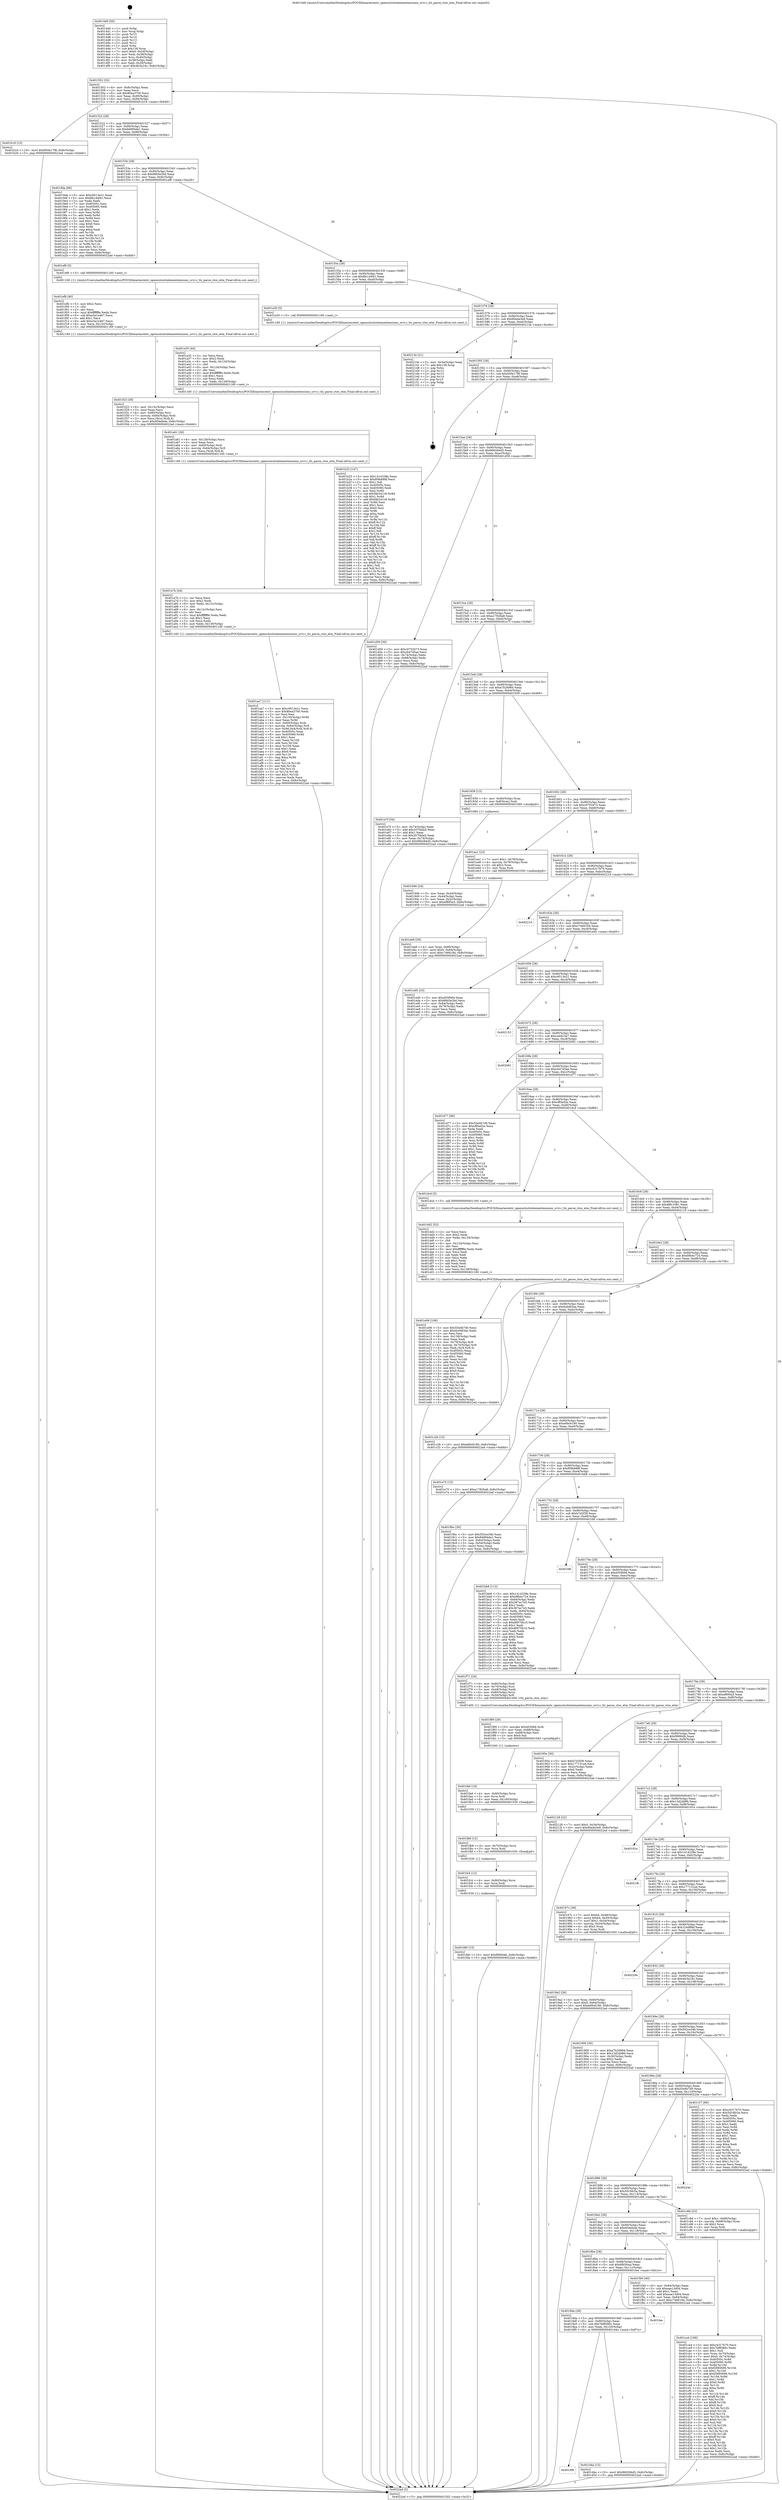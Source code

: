 digraph "0x4014d0" {
  label = "0x4014d0 (/mnt/c/Users/mathe/Desktop/tcc/POCII/binaries/extr_opensslsslstatemextensions_srvr.c_tls_parse_ctos_etm_Final-ollvm.out::main(0))"
  labelloc = "t"
  node[shape=record]

  Entry [label="",width=0.3,height=0.3,shape=circle,fillcolor=black,style=filled]
  "0x401502" [label="{
     0x401502 [32]\l
     | [instrs]\l
     &nbsp;&nbsp;0x401502 \<+6\>: mov -0x8c(%rbp),%eax\l
     &nbsp;&nbsp;0x401508 \<+2\>: mov %eax,%ecx\l
     &nbsp;&nbsp;0x40150a \<+6\>: sub $0x80ea3700,%ecx\l
     &nbsp;&nbsp;0x401510 \<+6\>: mov %eax,-0x90(%rbp)\l
     &nbsp;&nbsp;0x401516 \<+6\>: mov %ecx,-0x94(%rbp)\l
     &nbsp;&nbsp;0x40151c \<+6\>: je 0000000000401b16 \<main+0x646\>\l
  }"]
  "0x401b16" [label="{
     0x401b16 [15]\l
     | [instrs]\l
     &nbsp;&nbsp;0x401b16 \<+10\>: movl $0x950e17f8,-0x8c(%rbp)\l
     &nbsp;&nbsp;0x401b20 \<+5\>: jmp 00000000004022ad \<main+0xddd\>\l
  }"]
  "0x401522" [label="{
     0x401522 [28]\l
     | [instrs]\l
     &nbsp;&nbsp;0x401522 \<+5\>: jmp 0000000000401527 \<main+0x57\>\l
     &nbsp;&nbsp;0x401527 \<+6\>: mov -0x90(%rbp),%eax\l
     &nbsp;&nbsp;0x40152d \<+5\>: sub $0x84894de1,%eax\l
     &nbsp;&nbsp;0x401532 \<+6\>: mov %eax,-0x98(%rbp)\l
     &nbsp;&nbsp;0x401538 \<+6\>: je 00000000004019da \<main+0x50a\>\l
  }"]
  Exit [label="",width=0.3,height=0.3,shape=circle,fillcolor=black,style=filled,peripheries=2]
  "0x4019da" [label="{
     0x4019da [86]\l
     | [instrs]\l
     &nbsp;&nbsp;0x4019da \<+5\>: mov $0xc9513e21,%eax\l
     &nbsp;&nbsp;0x4019df \<+5\>: mov $0x8b144f41,%ecx\l
     &nbsp;&nbsp;0x4019e4 \<+2\>: xor %edx,%edx\l
     &nbsp;&nbsp;0x4019e6 \<+7\>: mov 0x40505c,%esi\l
     &nbsp;&nbsp;0x4019ed \<+7\>: mov 0x405060,%edi\l
     &nbsp;&nbsp;0x4019f4 \<+3\>: sub $0x1,%edx\l
     &nbsp;&nbsp;0x4019f7 \<+3\>: mov %esi,%r8d\l
     &nbsp;&nbsp;0x4019fa \<+3\>: add %edx,%r8d\l
     &nbsp;&nbsp;0x4019fd \<+4\>: imul %r8d,%esi\l
     &nbsp;&nbsp;0x401a01 \<+3\>: and $0x1,%esi\l
     &nbsp;&nbsp;0x401a04 \<+3\>: cmp $0x0,%esi\l
     &nbsp;&nbsp;0x401a07 \<+4\>: sete %r9b\l
     &nbsp;&nbsp;0x401a0b \<+3\>: cmp $0xa,%edi\l
     &nbsp;&nbsp;0x401a0e \<+4\>: setl %r10b\l
     &nbsp;&nbsp;0x401a12 \<+3\>: mov %r9b,%r11b\l
     &nbsp;&nbsp;0x401a15 \<+3\>: and %r10b,%r11b\l
     &nbsp;&nbsp;0x401a18 \<+3\>: xor %r10b,%r9b\l
     &nbsp;&nbsp;0x401a1b \<+3\>: or %r9b,%r11b\l
     &nbsp;&nbsp;0x401a1e \<+4\>: test $0x1,%r11b\l
     &nbsp;&nbsp;0x401a22 \<+3\>: cmovne %ecx,%eax\l
     &nbsp;&nbsp;0x401a25 \<+6\>: mov %eax,-0x8c(%rbp)\l
     &nbsp;&nbsp;0x401a2b \<+5\>: jmp 00000000004022ad \<main+0xddd\>\l
  }"]
  "0x40153e" [label="{
     0x40153e [28]\l
     | [instrs]\l
     &nbsp;&nbsp;0x40153e \<+5\>: jmp 0000000000401543 \<main+0x73\>\l
     &nbsp;&nbsp;0x401543 \<+6\>: mov -0x90(%rbp),%eax\l
     &nbsp;&nbsp;0x401549 \<+5\>: sub $0x86b5e2bd,%eax\l
     &nbsp;&nbsp;0x40154e \<+6\>: mov %eax,-0x9c(%rbp)\l
     &nbsp;&nbsp;0x401554 \<+6\>: je 0000000000401ef6 \<main+0xa26\>\l
  }"]
  "0x401fd0" [label="{
     0x401fd0 [15]\l
     | [instrs]\l
     &nbsp;&nbsp;0x401fd0 \<+10\>: movl $0xf9990db,-0x8c(%rbp)\l
     &nbsp;&nbsp;0x401fda \<+5\>: jmp 00000000004022ad \<main+0xddd\>\l
  }"]
  "0x401ef6" [label="{
     0x401ef6 [5]\l
     | [instrs]\l
     &nbsp;&nbsp;0x401ef6 \<+5\>: call 0000000000401160 \<next_i\>\l
     | [calls]\l
     &nbsp;&nbsp;0x401160 \{1\} (/mnt/c/Users/mathe/Desktop/tcc/POCII/binaries/extr_opensslsslstatemextensions_srvr.c_tls_parse_ctos_etm_Final-ollvm.out::next_i)\l
  }"]
  "0x40155a" [label="{
     0x40155a [28]\l
     | [instrs]\l
     &nbsp;&nbsp;0x40155a \<+5\>: jmp 000000000040155f \<main+0x8f\>\l
     &nbsp;&nbsp;0x40155f \<+6\>: mov -0x90(%rbp),%eax\l
     &nbsp;&nbsp;0x401565 \<+5\>: sub $0x8b144f41,%eax\l
     &nbsp;&nbsp;0x40156a \<+6\>: mov %eax,-0xa0(%rbp)\l
     &nbsp;&nbsp;0x401570 \<+6\>: je 0000000000401a30 \<main+0x560\>\l
  }"]
  "0x401fc4" [label="{
     0x401fc4 [12]\l
     | [instrs]\l
     &nbsp;&nbsp;0x401fc4 \<+4\>: mov -0x80(%rbp),%rcx\l
     &nbsp;&nbsp;0x401fc8 \<+3\>: mov %rcx,%rdi\l
     &nbsp;&nbsp;0x401fcb \<+5\>: call 0000000000401030 \<free@plt\>\l
     | [calls]\l
     &nbsp;&nbsp;0x401030 \{1\} (unknown)\l
  }"]
  "0x401a30" [label="{
     0x401a30 [5]\l
     | [instrs]\l
     &nbsp;&nbsp;0x401a30 \<+5\>: call 0000000000401160 \<next_i\>\l
     | [calls]\l
     &nbsp;&nbsp;0x401160 \{1\} (/mnt/c/Users/mathe/Desktop/tcc/POCII/binaries/extr_opensslsslstatemextensions_srvr.c_tls_parse_ctos_etm_Final-ollvm.out::next_i)\l
  }"]
  "0x401576" [label="{
     0x401576 [28]\l
     | [instrs]\l
     &nbsp;&nbsp;0x401576 \<+5\>: jmp 000000000040157b \<main+0xab\>\l
     &nbsp;&nbsp;0x40157b \<+6\>: mov -0x90(%rbp),%eax\l
     &nbsp;&nbsp;0x401581 \<+5\>: sub $0x90a4e3e9,%eax\l
     &nbsp;&nbsp;0x401586 \<+6\>: mov %eax,-0xa4(%rbp)\l
     &nbsp;&nbsp;0x40158c \<+6\>: je 000000000040213e \<main+0xc6e\>\l
  }"]
  "0x401fb8" [label="{
     0x401fb8 [12]\l
     | [instrs]\l
     &nbsp;&nbsp;0x401fb8 \<+4\>: mov -0x70(%rbp),%rcx\l
     &nbsp;&nbsp;0x401fbc \<+3\>: mov %rcx,%rdi\l
     &nbsp;&nbsp;0x401fbf \<+5\>: call 0000000000401030 \<free@plt\>\l
     | [calls]\l
     &nbsp;&nbsp;0x401030 \{1\} (unknown)\l
  }"]
  "0x40213e" [label="{
     0x40213e [21]\l
     | [instrs]\l
     &nbsp;&nbsp;0x40213e \<+3\>: mov -0x34(%rbp),%eax\l
     &nbsp;&nbsp;0x402141 \<+7\>: add $0x138,%rsp\l
     &nbsp;&nbsp;0x402148 \<+1\>: pop %rbx\l
     &nbsp;&nbsp;0x402149 \<+2\>: pop %r12\l
     &nbsp;&nbsp;0x40214b \<+2\>: pop %r13\l
     &nbsp;&nbsp;0x40214d \<+2\>: pop %r14\l
     &nbsp;&nbsp;0x40214f \<+2\>: pop %r15\l
     &nbsp;&nbsp;0x402151 \<+1\>: pop %rbp\l
     &nbsp;&nbsp;0x402152 \<+1\>: ret\l
  }"]
  "0x401592" [label="{
     0x401592 [28]\l
     | [instrs]\l
     &nbsp;&nbsp;0x401592 \<+5\>: jmp 0000000000401597 \<main+0xc7\>\l
     &nbsp;&nbsp;0x401597 \<+6\>: mov -0x90(%rbp),%eax\l
     &nbsp;&nbsp;0x40159d \<+5\>: sub $0x950e17f8,%eax\l
     &nbsp;&nbsp;0x4015a2 \<+6\>: mov %eax,-0xa8(%rbp)\l
     &nbsp;&nbsp;0x4015a8 \<+6\>: je 0000000000401b25 \<main+0x655\>\l
  }"]
  "0x401fa6" [label="{
     0x401fa6 [18]\l
     | [instrs]\l
     &nbsp;&nbsp;0x401fa6 \<+4\>: mov -0x60(%rbp),%rcx\l
     &nbsp;&nbsp;0x401faa \<+3\>: mov %rcx,%rdi\l
     &nbsp;&nbsp;0x401fad \<+6\>: mov %eax,-0x140(%rbp)\l
     &nbsp;&nbsp;0x401fb3 \<+5\>: call 0000000000401030 \<free@plt\>\l
     | [calls]\l
     &nbsp;&nbsp;0x401030 \{1\} (unknown)\l
  }"]
  "0x401b25" [label="{
     0x401b25 [147]\l
     | [instrs]\l
     &nbsp;&nbsp;0x401b25 \<+5\>: mov $0x1414338e,%eax\l
     &nbsp;&nbsp;0x401b2a \<+5\>: mov $0xf09b688f,%ecx\l
     &nbsp;&nbsp;0x401b2f \<+2\>: mov $0x1,%dl\l
     &nbsp;&nbsp;0x401b31 \<+7\>: mov 0x40505c,%esi\l
     &nbsp;&nbsp;0x401b38 \<+7\>: mov 0x405060,%edi\l
     &nbsp;&nbsp;0x401b3f \<+3\>: mov %esi,%r8d\l
     &nbsp;&nbsp;0x401b42 \<+7\>: sub $0xf4b341c9,%r8d\l
     &nbsp;&nbsp;0x401b49 \<+4\>: sub $0x1,%r8d\l
     &nbsp;&nbsp;0x401b4d \<+7\>: add $0xf4b341c9,%r8d\l
     &nbsp;&nbsp;0x401b54 \<+4\>: imul %r8d,%esi\l
     &nbsp;&nbsp;0x401b58 \<+3\>: and $0x1,%esi\l
     &nbsp;&nbsp;0x401b5b \<+3\>: cmp $0x0,%esi\l
     &nbsp;&nbsp;0x401b5e \<+4\>: sete %r9b\l
     &nbsp;&nbsp;0x401b62 \<+3\>: cmp $0xa,%edi\l
     &nbsp;&nbsp;0x401b65 \<+4\>: setl %r10b\l
     &nbsp;&nbsp;0x401b69 \<+3\>: mov %r9b,%r11b\l
     &nbsp;&nbsp;0x401b6c \<+4\>: xor $0xff,%r11b\l
     &nbsp;&nbsp;0x401b70 \<+3\>: mov %r10b,%bl\l
     &nbsp;&nbsp;0x401b73 \<+3\>: xor $0xff,%bl\l
     &nbsp;&nbsp;0x401b76 \<+3\>: xor $0x1,%dl\l
     &nbsp;&nbsp;0x401b79 \<+3\>: mov %r11b,%r14b\l
     &nbsp;&nbsp;0x401b7c \<+4\>: and $0xff,%r14b\l
     &nbsp;&nbsp;0x401b80 \<+3\>: and %dl,%r9b\l
     &nbsp;&nbsp;0x401b83 \<+3\>: mov %bl,%r15b\l
     &nbsp;&nbsp;0x401b86 \<+4\>: and $0xff,%r15b\l
     &nbsp;&nbsp;0x401b8a \<+3\>: and %dl,%r10b\l
     &nbsp;&nbsp;0x401b8d \<+3\>: or %r9b,%r14b\l
     &nbsp;&nbsp;0x401b90 \<+3\>: or %r10b,%r15b\l
     &nbsp;&nbsp;0x401b93 \<+3\>: xor %r15b,%r14b\l
     &nbsp;&nbsp;0x401b96 \<+3\>: or %bl,%r11b\l
     &nbsp;&nbsp;0x401b99 \<+4\>: xor $0xff,%r11b\l
     &nbsp;&nbsp;0x401b9d \<+3\>: or $0x1,%dl\l
     &nbsp;&nbsp;0x401ba0 \<+3\>: and %dl,%r11b\l
     &nbsp;&nbsp;0x401ba3 \<+3\>: or %r11b,%r14b\l
     &nbsp;&nbsp;0x401ba6 \<+4\>: test $0x1,%r14b\l
     &nbsp;&nbsp;0x401baa \<+3\>: cmovne %ecx,%eax\l
     &nbsp;&nbsp;0x401bad \<+6\>: mov %eax,-0x8c(%rbp)\l
     &nbsp;&nbsp;0x401bb3 \<+5\>: jmp 00000000004022ad \<main+0xddd\>\l
  }"]
  "0x4015ae" [label="{
     0x4015ae [28]\l
     | [instrs]\l
     &nbsp;&nbsp;0x4015ae \<+5\>: jmp 00000000004015b3 \<main+0xe3\>\l
     &nbsp;&nbsp;0x4015b3 \<+6\>: mov -0x90(%rbp),%eax\l
     &nbsp;&nbsp;0x4015b9 \<+5\>: sub $0x966284d5,%eax\l
     &nbsp;&nbsp;0x4015be \<+6\>: mov %eax,-0xac(%rbp)\l
     &nbsp;&nbsp;0x4015c4 \<+6\>: je 0000000000401d59 \<main+0x889\>\l
  }"]
  "0x401f89" [label="{
     0x401f89 [29]\l
     | [instrs]\l
     &nbsp;&nbsp;0x401f89 \<+10\>: movabs $0x4030b6,%rdi\l
     &nbsp;&nbsp;0x401f93 \<+6\>: mov %eax,-0x88(%rbp)\l
     &nbsp;&nbsp;0x401f99 \<+6\>: mov -0x88(%rbp),%esi\l
     &nbsp;&nbsp;0x401f9f \<+2\>: mov $0x0,%al\l
     &nbsp;&nbsp;0x401fa1 \<+5\>: call 0000000000401040 \<printf@plt\>\l
     | [calls]\l
     &nbsp;&nbsp;0x401040 \{1\} (unknown)\l
  }"]
  "0x401d59" [label="{
     0x401d59 [30]\l
     | [instrs]\l
     &nbsp;&nbsp;0x401d59 \<+5\>: mov $0xc0753473,%eax\l
     &nbsp;&nbsp;0x401d5e \<+5\>: mov $0xcb47d5ae,%ecx\l
     &nbsp;&nbsp;0x401d63 \<+3\>: mov -0x74(%rbp),%edx\l
     &nbsp;&nbsp;0x401d66 \<+3\>: cmp -0x68(%rbp),%edx\l
     &nbsp;&nbsp;0x401d69 \<+3\>: cmovl %ecx,%eax\l
     &nbsp;&nbsp;0x401d6c \<+6\>: mov %eax,-0x8c(%rbp)\l
     &nbsp;&nbsp;0x401d72 \<+5\>: jmp 00000000004022ad \<main+0xddd\>\l
  }"]
  "0x4015ca" [label="{
     0x4015ca [28]\l
     | [instrs]\l
     &nbsp;&nbsp;0x4015ca \<+5\>: jmp 00000000004015cf \<main+0xff\>\l
     &nbsp;&nbsp;0x4015cf \<+6\>: mov -0x90(%rbp),%eax\l
     &nbsp;&nbsp;0x4015d5 \<+5\>: sub $0xa17826a8,%eax\l
     &nbsp;&nbsp;0x4015da \<+6\>: mov %eax,-0xb0(%rbp)\l
     &nbsp;&nbsp;0x4015e0 \<+6\>: je 0000000000401e7f \<main+0x9af\>\l
  }"]
  "0x401f23" [label="{
     0x401f23 [38]\l
     | [instrs]\l
     &nbsp;&nbsp;0x401f23 \<+6\>: mov -0x13c(%rbp),%ecx\l
     &nbsp;&nbsp;0x401f29 \<+3\>: imul %eax,%ecx\l
     &nbsp;&nbsp;0x401f2c \<+4\>: mov -0x80(%rbp),%rsi\l
     &nbsp;&nbsp;0x401f30 \<+7\>: movslq -0x84(%rbp),%rdi\l
     &nbsp;&nbsp;0x401f37 \<+3\>: mov %ecx,(%rsi,%rdi,4)\l
     &nbsp;&nbsp;0x401f3a \<+10\>: movl $0x604efa4e,-0x8c(%rbp)\l
     &nbsp;&nbsp;0x401f44 \<+5\>: jmp 00000000004022ad \<main+0xddd\>\l
  }"]
  "0x401e7f" [label="{
     0x401e7f [34]\l
     | [instrs]\l
     &nbsp;&nbsp;0x401e7f \<+3\>: mov -0x74(%rbp),%eax\l
     &nbsp;&nbsp;0x401e82 \<+5\>: add $0x207f4da5,%eax\l
     &nbsp;&nbsp;0x401e87 \<+3\>: add $0x1,%eax\l
     &nbsp;&nbsp;0x401e8a \<+5\>: sub $0x207f4da5,%eax\l
     &nbsp;&nbsp;0x401e8f \<+3\>: mov %eax,-0x74(%rbp)\l
     &nbsp;&nbsp;0x401e92 \<+10\>: movl $0x966284d5,-0x8c(%rbp)\l
     &nbsp;&nbsp;0x401e9c \<+5\>: jmp 00000000004022ad \<main+0xddd\>\l
  }"]
  "0x4015e6" [label="{
     0x4015e6 [28]\l
     | [instrs]\l
     &nbsp;&nbsp;0x4015e6 \<+5\>: jmp 00000000004015eb \<main+0x11b\>\l
     &nbsp;&nbsp;0x4015eb \<+6\>: mov -0x90(%rbp),%eax\l
     &nbsp;&nbsp;0x4015f1 \<+5\>: sub $0xa7b26984,%eax\l
     &nbsp;&nbsp;0x4015f6 \<+6\>: mov %eax,-0xb4(%rbp)\l
     &nbsp;&nbsp;0x4015fc \<+6\>: je 0000000000401939 \<main+0x469\>\l
  }"]
  "0x401efb" [label="{
     0x401efb [40]\l
     | [instrs]\l
     &nbsp;&nbsp;0x401efb \<+5\>: mov $0x2,%ecx\l
     &nbsp;&nbsp;0x401f00 \<+1\>: cltd\l
     &nbsp;&nbsp;0x401f01 \<+2\>: idiv %ecx\l
     &nbsp;&nbsp;0x401f03 \<+6\>: imul $0xfffffffe,%edx,%ecx\l
     &nbsp;&nbsp;0x401f09 \<+6\>: sub $0xe3a1e467,%ecx\l
     &nbsp;&nbsp;0x401f0f \<+3\>: add $0x1,%ecx\l
     &nbsp;&nbsp;0x401f12 \<+6\>: add $0xe3a1e467,%ecx\l
     &nbsp;&nbsp;0x401f18 \<+6\>: mov %ecx,-0x13c(%rbp)\l
     &nbsp;&nbsp;0x401f1e \<+5\>: call 0000000000401160 \<next_i\>\l
     | [calls]\l
     &nbsp;&nbsp;0x401160 \{1\} (/mnt/c/Users/mathe/Desktop/tcc/POCII/binaries/extr_opensslsslstatemextensions_srvr.c_tls_parse_ctos_etm_Final-ollvm.out::next_i)\l
  }"]
  "0x401939" [label="{
     0x401939 [13]\l
     | [instrs]\l
     &nbsp;&nbsp;0x401939 \<+4\>: mov -0x40(%rbp),%rax\l
     &nbsp;&nbsp;0x40193d \<+4\>: mov 0x8(%rax),%rdi\l
     &nbsp;&nbsp;0x401941 \<+5\>: call 0000000000401060 \<atoi@plt\>\l
     | [calls]\l
     &nbsp;&nbsp;0x401060 \{1\} (unknown)\l
  }"]
  "0x401602" [label="{
     0x401602 [28]\l
     | [instrs]\l
     &nbsp;&nbsp;0x401602 \<+5\>: jmp 0000000000401607 \<main+0x137\>\l
     &nbsp;&nbsp;0x401607 \<+6\>: mov -0x90(%rbp),%eax\l
     &nbsp;&nbsp;0x40160d \<+5\>: sub $0xc0753473,%eax\l
     &nbsp;&nbsp;0x401612 \<+6\>: mov %eax,-0xb8(%rbp)\l
     &nbsp;&nbsp;0x401618 \<+6\>: je 0000000000401ea1 \<main+0x9d1\>\l
  }"]
  "0x401eb8" [label="{
     0x401eb8 [29]\l
     | [instrs]\l
     &nbsp;&nbsp;0x401eb8 \<+4\>: mov %rax,-0x80(%rbp)\l
     &nbsp;&nbsp;0x401ebc \<+10\>: movl $0x0,-0x84(%rbp)\l
     &nbsp;&nbsp;0x401ec6 \<+10\>: movl $0xc7466184,-0x8c(%rbp)\l
     &nbsp;&nbsp;0x401ed0 \<+5\>: jmp 00000000004022ad \<main+0xddd\>\l
  }"]
  "0x401ea1" [label="{
     0x401ea1 [23]\l
     | [instrs]\l
     &nbsp;&nbsp;0x401ea1 \<+7\>: movl $0x1,-0x78(%rbp)\l
     &nbsp;&nbsp;0x401ea8 \<+4\>: movslq -0x78(%rbp),%rax\l
     &nbsp;&nbsp;0x401eac \<+4\>: shl $0x2,%rax\l
     &nbsp;&nbsp;0x401eb0 \<+3\>: mov %rax,%rdi\l
     &nbsp;&nbsp;0x401eb3 \<+5\>: call 0000000000401050 \<malloc@plt\>\l
     | [calls]\l
     &nbsp;&nbsp;0x401050 \{1\} (unknown)\l
  }"]
  "0x40161e" [label="{
     0x40161e [28]\l
     | [instrs]\l
     &nbsp;&nbsp;0x40161e \<+5\>: jmp 0000000000401623 \<main+0x153\>\l
     &nbsp;&nbsp;0x401623 \<+6\>: mov -0x90(%rbp),%eax\l
     &nbsp;&nbsp;0x401629 \<+5\>: sub $0xc4317b70,%eax\l
     &nbsp;&nbsp;0x40162e \<+6\>: mov %eax,-0xbc(%rbp)\l
     &nbsp;&nbsp;0x401634 \<+6\>: je 000000000040221d \<main+0xd4d\>\l
  }"]
  "0x401e06" [label="{
     0x401e06 [106]\l
     | [instrs]\l
     &nbsp;&nbsp;0x401e06 \<+5\>: mov $0x55e4b7d0,%ecx\l
     &nbsp;&nbsp;0x401e0b \<+5\>: mov $0xdcd483ae,%edx\l
     &nbsp;&nbsp;0x401e10 \<+2\>: xor %esi,%esi\l
     &nbsp;&nbsp;0x401e12 \<+6\>: mov -0x138(%rbp),%edi\l
     &nbsp;&nbsp;0x401e18 \<+3\>: imul %eax,%edi\l
     &nbsp;&nbsp;0x401e1b \<+4\>: mov -0x70(%rbp),%r8\l
     &nbsp;&nbsp;0x401e1f \<+4\>: movslq -0x74(%rbp),%r9\l
     &nbsp;&nbsp;0x401e23 \<+4\>: mov %edi,(%r8,%r9,4)\l
     &nbsp;&nbsp;0x401e27 \<+7\>: mov 0x40505c,%eax\l
     &nbsp;&nbsp;0x401e2e \<+7\>: mov 0x405060,%edi\l
     &nbsp;&nbsp;0x401e35 \<+3\>: sub $0x1,%esi\l
     &nbsp;&nbsp;0x401e38 \<+3\>: mov %eax,%r10d\l
     &nbsp;&nbsp;0x401e3b \<+3\>: add %esi,%r10d\l
     &nbsp;&nbsp;0x401e3e \<+4\>: imul %r10d,%eax\l
     &nbsp;&nbsp;0x401e42 \<+3\>: and $0x1,%eax\l
     &nbsp;&nbsp;0x401e45 \<+3\>: cmp $0x0,%eax\l
     &nbsp;&nbsp;0x401e48 \<+4\>: sete %r11b\l
     &nbsp;&nbsp;0x401e4c \<+3\>: cmp $0xa,%edi\l
     &nbsp;&nbsp;0x401e4f \<+3\>: setl %bl\l
     &nbsp;&nbsp;0x401e52 \<+3\>: mov %r11b,%r14b\l
     &nbsp;&nbsp;0x401e55 \<+3\>: and %bl,%r14b\l
     &nbsp;&nbsp;0x401e58 \<+3\>: xor %bl,%r11b\l
     &nbsp;&nbsp;0x401e5b \<+3\>: or %r11b,%r14b\l
     &nbsp;&nbsp;0x401e5e \<+4\>: test $0x1,%r14b\l
     &nbsp;&nbsp;0x401e62 \<+3\>: cmovne %edx,%ecx\l
     &nbsp;&nbsp;0x401e65 \<+6\>: mov %ecx,-0x8c(%rbp)\l
     &nbsp;&nbsp;0x401e6b \<+5\>: jmp 00000000004022ad \<main+0xddd\>\l
  }"]
  "0x40221d" [label="{
     0x40221d\l
  }", style=dashed]
  "0x40163a" [label="{
     0x40163a [28]\l
     | [instrs]\l
     &nbsp;&nbsp;0x40163a \<+5\>: jmp 000000000040163f \<main+0x16f\>\l
     &nbsp;&nbsp;0x40163f \<+6\>: mov -0x90(%rbp),%eax\l
     &nbsp;&nbsp;0x401645 \<+5\>: sub $0xc7466184,%eax\l
     &nbsp;&nbsp;0x40164a \<+6\>: mov %eax,-0xc0(%rbp)\l
     &nbsp;&nbsp;0x401650 \<+6\>: je 0000000000401ed5 \<main+0xa05\>\l
  }"]
  "0x401dd2" [label="{
     0x401dd2 [52]\l
     | [instrs]\l
     &nbsp;&nbsp;0x401dd2 \<+2\>: xor %ecx,%ecx\l
     &nbsp;&nbsp;0x401dd4 \<+5\>: mov $0x2,%edx\l
     &nbsp;&nbsp;0x401dd9 \<+6\>: mov %edx,-0x134(%rbp)\l
     &nbsp;&nbsp;0x401ddf \<+1\>: cltd\l
     &nbsp;&nbsp;0x401de0 \<+6\>: mov -0x134(%rbp),%esi\l
     &nbsp;&nbsp;0x401de6 \<+2\>: idiv %esi\l
     &nbsp;&nbsp;0x401de8 \<+6\>: imul $0xfffffffe,%edx,%edx\l
     &nbsp;&nbsp;0x401dee \<+2\>: mov %ecx,%edi\l
     &nbsp;&nbsp;0x401df0 \<+2\>: sub %edx,%edi\l
     &nbsp;&nbsp;0x401df2 \<+2\>: mov %ecx,%edx\l
     &nbsp;&nbsp;0x401df4 \<+3\>: sub $0x1,%edx\l
     &nbsp;&nbsp;0x401df7 \<+2\>: add %edx,%edi\l
     &nbsp;&nbsp;0x401df9 \<+2\>: sub %edi,%ecx\l
     &nbsp;&nbsp;0x401dfb \<+6\>: mov %ecx,-0x138(%rbp)\l
     &nbsp;&nbsp;0x401e01 \<+5\>: call 0000000000401160 \<next_i\>\l
     | [calls]\l
     &nbsp;&nbsp;0x401160 \{1\} (/mnt/c/Users/mathe/Desktop/tcc/POCII/binaries/extr_opensslsslstatemextensions_srvr.c_tls_parse_ctos_etm_Final-ollvm.out::next_i)\l
  }"]
  "0x401ed5" [label="{
     0x401ed5 [33]\l
     | [instrs]\l
     &nbsp;&nbsp;0x401ed5 \<+5\>: mov $0xd55f064,%eax\l
     &nbsp;&nbsp;0x401eda \<+5\>: mov $0x86b5e2bd,%ecx\l
     &nbsp;&nbsp;0x401edf \<+6\>: mov -0x84(%rbp),%edx\l
     &nbsp;&nbsp;0x401ee5 \<+3\>: cmp -0x78(%rbp),%edx\l
     &nbsp;&nbsp;0x401ee8 \<+3\>: cmovl %ecx,%eax\l
     &nbsp;&nbsp;0x401eeb \<+6\>: mov %eax,-0x8c(%rbp)\l
     &nbsp;&nbsp;0x401ef1 \<+5\>: jmp 00000000004022ad \<main+0xddd\>\l
  }"]
  "0x401656" [label="{
     0x401656 [28]\l
     | [instrs]\l
     &nbsp;&nbsp;0x401656 \<+5\>: jmp 000000000040165b \<main+0x18b\>\l
     &nbsp;&nbsp;0x40165b \<+6\>: mov -0x90(%rbp),%eax\l
     &nbsp;&nbsp;0x401661 \<+5\>: sub $0xc9513e21,%eax\l
     &nbsp;&nbsp;0x401666 \<+6\>: mov %eax,-0xc4(%rbp)\l
     &nbsp;&nbsp;0x40166c \<+6\>: je 0000000000402153 \<main+0xc83\>\l
  }"]
  "0x4018f6" [label="{
     0x4018f6\l
  }", style=dashed]
  "0x402153" [label="{
     0x402153\l
  }", style=dashed]
  "0x401672" [label="{
     0x401672 [28]\l
     | [instrs]\l
     &nbsp;&nbsp;0x401672 \<+5\>: jmp 0000000000401677 \<main+0x1a7\>\l
     &nbsp;&nbsp;0x401677 \<+6\>: mov -0x90(%rbp),%eax\l
     &nbsp;&nbsp;0x40167d \<+5\>: sub $0xcad423a7,%eax\l
     &nbsp;&nbsp;0x401682 \<+6\>: mov %eax,-0xc8(%rbp)\l
     &nbsp;&nbsp;0x401688 \<+6\>: je 0000000000402081 \<main+0xbb1\>\l
  }"]
  "0x401d4a" [label="{
     0x401d4a [15]\l
     | [instrs]\l
     &nbsp;&nbsp;0x401d4a \<+10\>: movl $0x966284d5,-0x8c(%rbp)\l
     &nbsp;&nbsp;0x401d54 \<+5\>: jmp 00000000004022ad \<main+0xddd\>\l
  }"]
  "0x402081" [label="{
     0x402081\l
  }", style=dashed]
  "0x40168e" [label="{
     0x40168e [28]\l
     | [instrs]\l
     &nbsp;&nbsp;0x40168e \<+5\>: jmp 0000000000401693 \<main+0x1c3\>\l
     &nbsp;&nbsp;0x401693 \<+6\>: mov -0x90(%rbp),%eax\l
     &nbsp;&nbsp;0x401699 \<+5\>: sub $0xcb47d5ae,%eax\l
     &nbsp;&nbsp;0x40169e \<+6\>: mov %eax,-0xcc(%rbp)\l
     &nbsp;&nbsp;0x4016a4 \<+6\>: je 0000000000401d77 \<main+0x8a7\>\l
  }"]
  "0x4018da" [label="{
     0x4018da [28]\l
     | [instrs]\l
     &nbsp;&nbsp;0x4018da \<+5\>: jmp 00000000004018df \<main+0x40f\>\l
     &nbsp;&nbsp;0x4018df \<+6\>: mov -0x90(%rbp),%eax\l
     &nbsp;&nbsp;0x4018e5 \<+5\>: sub $0x7bf8580c,%eax\l
     &nbsp;&nbsp;0x4018ea \<+6\>: mov %eax,-0x120(%rbp)\l
     &nbsp;&nbsp;0x4018f0 \<+6\>: je 0000000000401d4a \<main+0x87a\>\l
  }"]
  "0x401d77" [label="{
     0x401d77 [86]\l
     | [instrs]\l
     &nbsp;&nbsp;0x401d77 \<+5\>: mov $0x55e4b7d0,%eax\l
     &nbsp;&nbsp;0x401d7c \<+5\>: mov $0xcff3ed2e,%ecx\l
     &nbsp;&nbsp;0x401d81 \<+2\>: xor %edx,%edx\l
     &nbsp;&nbsp;0x401d83 \<+7\>: mov 0x40505c,%esi\l
     &nbsp;&nbsp;0x401d8a \<+7\>: mov 0x405060,%edi\l
     &nbsp;&nbsp;0x401d91 \<+3\>: sub $0x1,%edx\l
     &nbsp;&nbsp;0x401d94 \<+3\>: mov %esi,%r8d\l
     &nbsp;&nbsp;0x401d97 \<+3\>: add %edx,%r8d\l
     &nbsp;&nbsp;0x401d9a \<+4\>: imul %r8d,%esi\l
     &nbsp;&nbsp;0x401d9e \<+3\>: and $0x1,%esi\l
     &nbsp;&nbsp;0x401da1 \<+3\>: cmp $0x0,%esi\l
     &nbsp;&nbsp;0x401da4 \<+4\>: sete %r9b\l
     &nbsp;&nbsp;0x401da8 \<+3\>: cmp $0xa,%edi\l
     &nbsp;&nbsp;0x401dab \<+4\>: setl %r10b\l
     &nbsp;&nbsp;0x401daf \<+3\>: mov %r9b,%r11b\l
     &nbsp;&nbsp;0x401db2 \<+3\>: and %r10b,%r11b\l
     &nbsp;&nbsp;0x401db5 \<+3\>: xor %r10b,%r9b\l
     &nbsp;&nbsp;0x401db8 \<+3\>: or %r9b,%r11b\l
     &nbsp;&nbsp;0x401dbb \<+4\>: test $0x1,%r11b\l
     &nbsp;&nbsp;0x401dbf \<+3\>: cmovne %ecx,%eax\l
     &nbsp;&nbsp;0x401dc2 \<+6\>: mov %eax,-0x8c(%rbp)\l
     &nbsp;&nbsp;0x401dc8 \<+5\>: jmp 00000000004022ad \<main+0xddd\>\l
  }"]
  "0x4016aa" [label="{
     0x4016aa [28]\l
     | [instrs]\l
     &nbsp;&nbsp;0x4016aa \<+5\>: jmp 00000000004016af \<main+0x1df\>\l
     &nbsp;&nbsp;0x4016af \<+6\>: mov -0x90(%rbp),%eax\l
     &nbsp;&nbsp;0x4016b5 \<+5\>: sub $0xcff3ed2e,%eax\l
     &nbsp;&nbsp;0x4016ba \<+6\>: mov %eax,-0xd0(%rbp)\l
     &nbsp;&nbsp;0x4016c0 \<+6\>: je 0000000000401dcd \<main+0x8fd\>\l
  }"]
  "0x401fee" [label="{
     0x401fee\l
  }", style=dashed]
  "0x401dcd" [label="{
     0x401dcd [5]\l
     | [instrs]\l
     &nbsp;&nbsp;0x401dcd \<+5\>: call 0000000000401160 \<next_i\>\l
     | [calls]\l
     &nbsp;&nbsp;0x401160 \{1\} (/mnt/c/Users/mathe/Desktop/tcc/POCII/binaries/extr_opensslsslstatemextensions_srvr.c_tls_parse_ctos_etm_Final-ollvm.out::next_i)\l
  }"]
  "0x4016c6" [label="{
     0x4016c6 [28]\l
     | [instrs]\l
     &nbsp;&nbsp;0x4016c6 \<+5\>: jmp 00000000004016cb \<main+0x1fb\>\l
     &nbsp;&nbsp;0x4016cb \<+6\>: mov -0x90(%rbp),%eax\l
     &nbsp;&nbsp;0x4016d1 \<+5\>: sub $0xd8fc1081,%eax\l
     &nbsp;&nbsp;0x4016d6 \<+6\>: mov %eax,-0xd4(%rbp)\l
     &nbsp;&nbsp;0x4016dc \<+6\>: je 0000000000402119 \<main+0xc49\>\l
  }"]
  "0x4018be" [label="{
     0x4018be [28]\l
     | [instrs]\l
     &nbsp;&nbsp;0x4018be \<+5\>: jmp 00000000004018c3 \<main+0x3f3\>\l
     &nbsp;&nbsp;0x4018c3 \<+6\>: mov -0x90(%rbp),%eax\l
     &nbsp;&nbsp;0x4018c9 \<+5\>: sub $0x6fb5fcaa,%eax\l
     &nbsp;&nbsp;0x4018ce \<+6\>: mov %eax,-0x11c(%rbp)\l
     &nbsp;&nbsp;0x4018d4 \<+6\>: je 0000000000401fee \<main+0xb1e\>\l
  }"]
  "0x402119" [label="{
     0x402119\l
  }", style=dashed]
  "0x4016e2" [label="{
     0x4016e2 [28]\l
     | [instrs]\l
     &nbsp;&nbsp;0x4016e2 \<+5\>: jmp 00000000004016e7 \<main+0x217\>\l
     &nbsp;&nbsp;0x4016e7 \<+6\>: mov -0x90(%rbp),%eax\l
     &nbsp;&nbsp;0x4016ed \<+5\>: sub $0xd9b4c724,%eax\l
     &nbsp;&nbsp;0x4016f2 \<+6\>: mov %eax,-0xd8(%rbp)\l
     &nbsp;&nbsp;0x4016f8 \<+6\>: je 0000000000401c28 \<main+0x758\>\l
  }"]
  "0x401f49" [label="{
     0x401f49 [40]\l
     | [instrs]\l
     &nbsp;&nbsp;0x401f49 \<+6\>: mov -0x84(%rbp),%eax\l
     &nbsp;&nbsp;0x401f4f \<+5\>: sub $0xeae13d04,%eax\l
     &nbsp;&nbsp;0x401f54 \<+3\>: add $0x1,%eax\l
     &nbsp;&nbsp;0x401f57 \<+5\>: add $0xeae13d04,%eax\l
     &nbsp;&nbsp;0x401f5c \<+6\>: mov %eax,-0x84(%rbp)\l
     &nbsp;&nbsp;0x401f62 \<+10\>: movl $0xc7466184,-0x8c(%rbp)\l
     &nbsp;&nbsp;0x401f6c \<+5\>: jmp 00000000004022ad \<main+0xddd\>\l
  }"]
  "0x401c28" [label="{
     0x401c28 [15]\l
     | [instrs]\l
     &nbsp;&nbsp;0x401c28 \<+10\>: movl $0xe69c6180,-0x8c(%rbp)\l
     &nbsp;&nbsp;0x401c32 \<+5\>: jmp 00000000004022ad \<main+0xddd\>\l
  }"]
  "0x4016fe" [label="{
     0x4016fe [28]\l
     | [instrs]\l
     &nbsp;&nbsp;0x4016fe \<+5\>: jmp 0000000000401703 \<main+0x233\>\l
     &nbsp;&nbsp;0x401703 \<+6\>: mov -0x90(%rbp),%eax\l
     &nbsp;&nbsp;0x401709 \<+5\>: sub $0xdcd483ae,%eax\l
     &nbsp;&nbsp;0x40170e \<+6\>: mov %eax,-0xdc(%rbp)\l
     &nbsp;&nbsp;0x401714 \<+6\>: je 0000000000401e70 \<main+0x9a0\>\l
  }"]
  "0x401ca4" [label="{
     0x401ca4 [166]\l
     | [instrs]\l
     &nbsp;&nbsp;0x401ca4 \<+5\>: mov $0xc4317b70,%ecx\l
     &nbsp;&nbsp;0x401ca9 \<+5\>: mov $0x7bf8580c,%edx\l
     &nbsp;&nbsp;0x401cae \<+3\>: mov $0x1,%sil\l
     &nbsp;&nbsp;0x401cb1 \<+4\>: mov %rax,-0x70(%rbp)\l
     &nbsp;&nbsp;0x401cb5 \<+7\>: movl $0x0,-0x74(%rbp)\l
     &nbsp;&nbsp;0x401cbc \<+8\>: mov 0x40505c,%r8d\l
     &nbsp;&nbsp;0x401cc4 \<+8\>: mov 0x405060,%r9d\l
     &nbsp;&nbsp;0x401ccc \<+3\>: mov %r8d,%r10d\l
     &nbsp;&nbsp;0x401ccf \<+7\>: sub $0xf2885696,%r10d\l
     &nbsp;&nbsp;0x401cd6 \<+4\>: sub $0x1,%r10d\l
     &nbsp;&nbsp;0x401cda \<+7\>: add $0xf2885696,%r10d\l
     &nbsp;&nbsp;0x401ce1 \<+4\>: imul %r10d,%r8d\l
     &nbsp;&nbsp;0x401ce5 \<+4\>: and $0x1,%r8d\l
     &nbsp;&nbsp;0x401ce9 \<+4\>: cmp $0x0,%r8d\l
     &nbsp;&nbsp;0x401ced \<+4\>: sete %r11b\l
     &nbsp;&nbsp;0x401cf1 \<+4\>: cmp $0xa,%r9d\l
     &nbsp;&nbsp;0x401cf5 \<+3\>: setl %bl\l
     &nbsp;&nbsp;0x401cf8 \<+3\>: mov %r11b,%r14b\l
     &nbsp;&nbsp;0x401cfb \<+4\>: xor $0xff,%r14b\l
     &nbsp;&nbsp;0x401cff \<+3\>: mov %bl,%r15b\l
     &nbsp;&nbsp;0x401d02 \<+4\>: xor $0xff,%r15b\l
     &nbsp;&nbsp;0x401d06 \<+4\>: xor $0x0,%sil\l
     &nbsp;&nbsp;0x401d0a \<+3\>: mov %r14b,%r12b\l
     &nbsp;&nbsp;0x401d0d \<+4\>: and $0x0,%r12b\l
     &nbsp;&nbsp;0x401d11 \<+3\>: and %sil,%r11b\l
     &nbsp;&nbsp;0x401d14 \<+3\>: mov %r15b,%r13b\l
     &nbsp;&nbsp;0x401d17 \<+4\>: and $0x0,%r13b\l
     &nbsp;&nbsp;0x401d1b \<+3\>: and %sil,%bl\l
     &nbsp;&nbsp;0x401d1e \<+3\>: or %r11b,%r12b\l
     &nbsp;&nbsp;0x401d21 \<+3\>: or %bl,%r13b\l
     &nbsp;&nbsp;0x401d24 \<+3\>: xor %r13b,%r12b\l
     &nbsp;&nbsp;0x401d27 \<+3\>: or %r15b,%r14b\l
     &nbsp;&nbsp;0x401d2a \<+4\>: xor $0xff,%r14b\l
     &nbsp;&nbsp;0x401d2e \<+4\>: or $0x0,%sil\l
     &nbsp;&nbsp;0x401d32 \<+3\>: and %sil,%r14b\l
     &nbsp;&nbsp;0x401d35 \<+3\>: or %r14b,%r12b\l
     &nbsp;&nbsp;0x401d38 \<+4\>: test $0x1,%r12b\l
     &nbsp;&nbsp;0x401d3c \<+3\>: cmovne %edx,%ecx\l
     &nbsp;&nbsp;0x401d3f \<+6\>: mov %ecx,-0x8c(%rbp)\l
     &nbsp;&nbsp;0x401d45 \<+5\>: jmp 00000000004022ad \<main+0xddd\>\l
  }"]
  "0x401e70" [label="{
     0x401e70 [15]\l
     | [instrs]\l
     &nbsp;&nbsp;0x401e70 \<+10\>: movl $0xa17826a8,-0x8c(%rbp)\l
     &nbsp;&nbsp;0x401e7a \<+5\>: jmp 00000000004022ad \<main+0xddd\>\l
  }"]
  "0x40171a" [label="{
     0x40171a [28]\l
     | [instrs]\l
     &nbsp;&nbsp;0x40171a \<+5\>: jmp 000000000040171f \<main+0x24f\>\l
     &nbsp;&nbsp;0x40171f \<+6\>: mov -0x90(%rbp),%eax\l
     &nbsp;&nbsp;0x401725 \<+5\>: sub $0xe69c6180,%eax\l
     &nbsp;&nbsp;0x40172a \<+6\>: mov %eax,-0xe0(%rbp)\l
     &nbsp;&nbsp;0x401730 \<+6\>: je 00000000004019bc \<main+0x4ec\>\l
  }"]
  "0x4018a2" [label="{
     0x4018a2 [28]\l
     | [instrs]\l
     &nbsp;&nbsp;0x4018a2 \<+5\>: jmp 00000000004018a7 \<main+0x3d7\>\l
     &nbsp;&nbsp;0x4018a7 \<+6\>: mov -0x90(%rbp),%eax\l
     &nbsp;&nbsp;0x4018ad \<+5\>: sub $0x604efa4e,%eax\l
     &nbsp;&nbsp;0x4018b2 \<+6\>: mov %eax,-0x118(%rbp)\l
     &nbsp;&nbsp;0x4018b8 \<+6\>: je 0000000000401f49 \<main+0xa79\>\l
  }"]
  "0x4019bc" [label="{
     0x4019bc [30]\l
     | [instrs]\l
     &nbsp;&nbsp;0x4019bc \<+5\>: mov $0x502ce34b,%eax\l
     &nbsp;&nbsp;0x4019c1 \<+5\>: mov $0x84894de1,%ecx\l
     &nbsp;&nbsp;0x4019c6 \<+3\>: mov -0x64(%rbp),%edx\l
     &nbsp;&nbsp;0x4019c9 \<+3\>: cmp -0x54(%rbp),%edx\l
     &nbsp;&nbsp;0x4019cc \<+3\>: cmovl %ecx,%eax\l
     &nbsp;&nbsp;0x4019cf \<+6\>: mov %eax,-0x8c(%rbp)\l
     &nbsp;&nbsp;0x4019d5 \<+5\>: jmp 00000000004022ad \<main+0xddd\>\l
  }"]
  "0x401736" [label="{
     0x401736 [28]\l
     | [instrs]\l
     &nbsp;&nbsp;0x401736 \<+5\>: jmp 000000000040173b \<main+0x26b\>\l
     &nbsp;&nbsp;0x40173b \<+6\>: mov -0x90(%rbp),%eax\l
     &nbsp;&nbsp;0x401741 \<+5\>: sub $0xf09b688f,%eax\l
     &nbsp;&nbsp;0x401746 \<+6\>: mov %eax,-0xe4(%rbp)\l
     &nbsp;&nbsp;0x40174c \<+6\>: je 0000000000401bb8 \<main+0x6e8\>\l
  }"]
  "0x401c8d" [label="{
     0x401c8d [23]\l
     | [instrs]\l
     &nbsp;&nbsp;0x401c8d \<+7\>: movl $0x1,-0x68(%rbp)\l
     &nbsp;&nbsp;0x401c94 \<+4\>: movslq -0x68(%rbp),%rax\l
     &nbsp;&nbsp;0x401c98 \<+4\>: shl $0x2,%rax\l
     &nbsp;&nbsp;0x401c9c \<+3\>: mov %rax,%rdi\l
     &nbsp;&nbsp;0x401c9f \<+5\>: call 0000000000401050 \<malloc@plt\>\l
     | [calls]\l
     &nbsp;&nbsp;0x401050 \{1\} (unknown)\l
  }"]
  "0x401bb8" [label="{
     0x401bb8 [112]\l
     | [instrs]\l
     &nbsp;&nbsp;0x401bb8 \<+5\>: mov $0x1414338e,%eax\l
     &nbsp;&nbsp;0x401bbd \<+5\>: mov $0xd9b4c724,%ecx\l
     &nbsp;&nbsp;0x401bc2 \<+3\>: mov -0x64(%rbp),%edx\l
     &nbsp;&nbsp;0x401bc5 \<+6\>: add $0x367ec7e5,%edx\l
     &nbsp;&nbsp;0x401bcb \<+3\>: add $0x1,%edx\l
     &nbsp;&nbsp;0x401bce \<+6\>: sub $0x367ec7e5,%edx\l
     &nbsp;&nbsp;0x401bd4 \<+3\>: mov %edx,-0x64(%rbp)\l
     &nbsp;&nbsp;0x401bd7 \<+7\>: mov 0x40505c,%edx\l
     &nbsp;&nbsp;0x401bde \<+7\>: mov 0x405060,%esi\l
     &nbsp;&nbsp;0x401be5 \<+2\>: mov %edx,%edi\l
     &nbsp;&nbsp;0x401be7 \<+6\>: sub $0xd6970b10,%edi\l
     &nbsp;&nbsp;0x401bed \<+3\>: sub $0x1,%edi\l
     &nbsp;&nbsp;0x401bf0 \<+6\>: add $0xd6970b10,%edi\l
     &nbsp;&nbsp;0x401bf6 \<+3\>: imul %edi,%edx\l
     &nbsp;&nbsp;0x401bf9 \<+3\>: and $0x1,%edx\l
     &nbsp;&nbsp;0x401bfc \<+3\>: cmp $0x0,%edx\l
     &nbsp;&nbsp;0x401bff \<+4\>: sete %r8b\l
     &nbsp;&nbsp;0x401c03 \<+3\>: cmp $0xa,%esi\l
     &nbsp;&nbsp;0x401c06 \<+4\>: setl %r9b\l
     &nbsp;&nbsp;0x401c0a \<+3\>: mov %r8b,%r10b\l
     &nbsp;&nbsp;0x401c0d \<+3\>: and %r9b,%r10b\l
     &nbsp;&nbsp;0x401c10 \<+3\>: xor %r9b,%r8b\l
     &nbsp;&nbsp;0x401c13 \<+3\>: or %r8b,%r10b\l
     &nbsp;&nbsp;0x401c16 \<+4\>: test $0x1,%r10b\l
     &nbsp;&nbsp;0x401c1a \<+3\>: cmovne %ecx,%eax\l
     &nbsp;&nbsp;0x401c1d \<+6\>: mov %eax,-0x8c(%rbp)\l
     &nbsp;&nbsp;0x401c23 \<+5\>: jmp 00000000004022ad \<main+0xddd\>\l
  }"]
  "0x401752" [label="{
     0x401752 [28]\l
     | [instrs]\l
     &nbsp;&nbsp;0x401752 \<+5\>: jmp 0000000000401757 \<main+0x287\>\l
     &nbsp;&nbsp;0x401757 \<+6\>: mov -0x90(%rbp),%eax\l
     &nbsp;&nbsp;0x40175d \<+5\>: sub $0xb7d2f38,%eax\l
     &nbsp;&nbsp;0x401762 \<+6\>: mov %eax,-0xe8(%rbp)\l
     &nbsp;&nbsp;0x401768 \<+6\>: je 0000000000401fdf \<main+0xb0f\>\l
  }"]
  "0x401886" [label="{
     0x401886 [28]\l
     | [instrs]\l
     &nbsp;&nbsp;0x401886 \<+5\>: jmp 000000000040188b \<main+0x3bb\>\l
     &nbsp;&nbsp;0x40188b \<+6\>: mov -0x90(%rbp),%eax\l
     &nbsp;&nbsp;0x401891 \<+5\>: sub $0x5d16fc5a,%eax\l
     &nbsp;&nbsp;0x401896 \<+6\>: mov %eax,-0x114(%rbp)\l
     &nbsp;&nbsp;0x40189c \<+6\>: je 0000000000401c8d \<main+0x7bd\>\l
  }"]
  "0x401fdf" [label="{
     0x401fdf\l
  }", style=dashed]
  "0x40176e" [label="{
     0x40176e [28]\l
     | [instrs]\l
     &nbsp;&nbsp;0x40176e \<+5\>: jmp 0000000000401773 \<main+0x2a3\>\l
     &nbsp;&nbsp;0x401773 \<+6\>: mov -0x90(%rbp),%eax\l
     &nbsp;&nbsp;0x401779 \<+5\>: sub $0xd55f064,%eax\l
     &nbsp;&nbsp;0x40177e \<+6\>: mov %eax,-0xec(%rbp)\l
     &nbsp;&nbsp;0x401784 \<+6\>: je 0000000000401f71 \<main+0xaa1\>\l
  }"]
  "0x40224e" [label="{
     0x40224e\l
  }", style=dashed]
  "0x401f71" [label="{
     0x401f71 [24]\l
     | [instrs]\l
     &nbsp;&nbsp;0x401f71 \<+4\>: mov -0x60(%rbp),%rdi\l
     &nbsp;&nbsp;0x401f75 \<+4\>: mov -0x70(%rbp),%rsi\l
     &nbsp;&nbsp;0x401f79 \<+3\>: mov -0x48(%rbp),%edx\l
     &nbsp;&nbsp;0x401f7c \<+4\>: mov -0x80(%rbp),%rcx\l
     &nbsp;&nbsp;0x401f80 \<+4\>: mov -0x50(%rbp),%r8\l
     &nbsp;&nbsp;0x401f84 \<+5\>: call 0000000000401400 \<tls_parse_ctos_etm\>\l
     | [calls]\l
     &nbsp;&nbsp;0x401400 \{1\} (/mnt/c/Users/mathe/Desktop/tcc/POCII/binaries/extr_opensslsslstatemextensions_srvr.c_tls_parse_ctos_etm_Final-ollvm.out::tls_parse_ctos_etm)\l
  }"]
  "0x40178a" [label="{
     0x40178a [28]\l
     | [instrs]\l
     &nbsp;&nbsp;0x40178a \<+5\>: jmp 000000000040178f \<main+0x2bf\>\l
     &nbsp;&nbsp;0x40178f \<+6\>: mov -0x90(%rbp),%eax\l
     &nbsp;&nbsp;0x401795 \<+5\>: sub $0xef895a3,%eax\l
     &nbsp;&nbsp;0x40179a \<+6\>: mov %eax,-0xf0(%rbp)\l
     &nbsp;&nbsp;0x4017a0 \<+6\>: je 000000000040195e \<main+0x48e\>\l
  }"]
  "0x40186a" [label="{
     0x40186a [28]\l
     | [instrs]\l
     &nbsp;&nbsp;0x40186a \<+5\>: jmp 000000000040186f \<main+0x39f\>\l
     &nbsp;&nbsp;0x40186f \<+6\>: mov -0x90(%rbp),%eax\l
     &nbsp;&nbsp;0x401875 \<+5\>: sub $0x55e4b7d0,%eax\l
     &nbsp;&nbsp;0x40187a \<+6\>: mov %eax,-0x110(%rbp)\l
     &nbsp;&nbsp;0x401880 \<+6\>: je 000000000040224e \<main+0xd7e\>\l
  }"]
  "0x40195e" [label="{
     0x40195e [30]\l
     | [instrs]\l
     &nbsp;&nbsp;0x40195e \<+5\>: mov $0xb7d2f38,%eax\l
     &nbsp;&nbsp;0x401963 \<+5\>: mov $0x177131a4,%ecx\l
     &nbsp;&nbsp;0x401968 \<+3\>: mov -0x2c(%rbp),%edx\l
     &nbsp;&nbsp;0x40196b \<+3\>: cmp $0x0,%edx\l
     &nbsp;&nbsp;0x40196e \<+3\>: cmove %ecx,%eax\l
     &nbsp;&nbsp;0x401971 \<+6\>: mov %eax,-0x8c(%rbp)\l
     &nbsp;&nbsp;0x401977 \<+5\>: jmp 00000000004022ad \<main+0xddd\>\l
  }"]
  "0x4017a6" [label="{
     0x4017a6 [28]\l
     | [instrs]\l
     &nbsp;&nbsp;0x4017a6 \<+5\>: jmp 00000000004017ab \<main+0x2db\>\l
     &nbsp;&nbsp;0x4017ab \<+6\>: mov -0x90(%rbp),%eax\l
     &nbsp;&nbsp;0x4017b1 \<+5\>: sub $0xf9990db,%eax\l
     &nbsp;&nbsp;0x4017b6 \<+6\>: mov %eax,-0xf4(%rbp)\l
     &nbsp;&nbsp;0x4017bc \<+6\>: je 0000000000402128 \<main+0xc58\>\l
  }"]
  "0x401c37" [label="{
     0x401c37 [86]\l
     | [instrs]\l
     &nbsp;&nbsp;0x401c37 \<+5\>: mov $0xc4317b70,%eax\l
     &nbsp;&nbsp;0x401c3c \<+5\>: mov $0x5d16fc5a,%ecx\l
     &nbsp;&nbsp;0x401c41 \<+2\>: xor %edx,%edx\l
     &nbsp;&nbsp;0x401c43 \<+7\>: mov 0x40505c,%esi\l
     &nbsp;&nbsp;0x401c4a \<+7\>: mov 0x405060,%edi\l
     &nbsp;&nbsp;0x401c51 \<+3\>: sub $0x1,%edx\l
     &nbsp;&nbsp;0x401c54 \<+3\>: mov %esi,%r8d\l
     &nbsp;&nbsp;0x401c57 \<+3\>: add %edx,%r8d\l
     &nbsp;&nbsp;0x401c5a \<+4\>: imul %r8d,%esi\l
     &nbsp;&nbsp;0x401c5e \<+3\>: and $0x1,%esi\l
     &nbsp;&nbsp;0x401c61 \<+3\>: cmp $0x0,%esi\l
     &nbsp;&nbsp;0x401c64 \<+4\>: sete %r9b\l
     &nbsp;&nbsp;0x401c68 \<+3\>: cmp $0xa,%edi\l
     &nbsp;&nbsp;0x401c6b \<+4\>: setl %r10b\l
     &nbsp;&nbsp;0x401c6f \<+3\>: mov %r9b,%r11b\l
     &nbsp;&nbsp;0x401c72 \<+3\>: and %r10b,%r11b\l
     &nbsp;&nbsp;0x401c75 \<+3\>: xor %r10b,%r9b\l
     &nbsp;&nbsp;0x401c78 \<+3\>: or %r9b,%r11b\l
     &nbsp;&nbsp;0x401c7b \<+4\>: test $0x1,%r11b\l
     &nbsp;&nbsp;0x401c7f \<+3\>: cmovne %ecx,%eax\l
     &nbsp;&nbsp;0x401c82 \<+6\>: mov %eax,-0x8c(%rbp)\l
     &nbsp;&nbsp;0x401c88 \<+5\>: jmp 00000000004022ad \<main+0xddd\>\l
  }"]
  "0x402128" [label="{
     0x402128 [22]\l
     | [instrs]\l
     &nbsp;&nbsp;0x402128 \<+7\>: movl $0x0,-0x34(%rbp)\l
     &nbsp;&nbsp;0x40212f \<+10\>: movl $0x90a4e3e9,-0x8c(%rbp)\l
     &nbsp;&nbsp;0x402139 \<+5\>: jmp 00000000004022ad \<main+0xddd\>\l
  }"]
  "0x4017c2" [label="{
     0x4017c2 [28]\l
     | [instrs]\l
     &nbsp;&nbsp;0x4017c2 \<+5\>: jmp 00000000004017c7 \<main+0x2f7\>\l
     &nbsp;&nbsp;0x4017c7 \<+6\>: mov -0x90(%rbp),%eax\l
     &nbsp;&nbsp;0x4017cd \<+5\>: sub $0x13d2dd86,%eax\l
     &nbsp;&nbsp;0x4017d2 \<+6\>: mov %eax,-0xf8(%rbp)\l
     &nbsp;&nbsp;0x4017d8 \<+6\>: je 000000000040191e \<main+0x44e\>\l
  }"]
  "0x401aa7" [label="{
     0x401aa7 [111]\l
     | [instrs]\l
     &nbsp;&nbsp;0x401aa7 \<+5\>: mov $0xc9513e21,%ecx\l
     &nbsp;&nbsp;0x401aac \<+5\>: mov $0x80ea3700,%edx\l
     &nbsp;&nbsp;0x401ab1 \<+2\>: xor %esi,%esi\l
     &nbsp;&nbsp;0x401ab3 \<+7\>: mov -0x130(%rbp),%r9d\l
     &nbsp;&nbsp;0x401aba \<+4\>: imul %eax,%r9d\l
     &nbsp;&nbsp;0x401abe \<+4\>: mov -0x60(%rbp),%rdi\l
     &nbsp;&nbsp;0x401ac2 \<+4\>: movslq -0x64(%rbp),%r8\l
     &nbsp;&nbsp;0x401ac6 \<+5\>: mov %r9d,0x4(%rdi,%r8,8)\l
     &nbsp;&nbsp;0x401acb \<+7\>: mov 0x40505c,%eax\l
     &nbsp;&nbsp;0x401ad2 \<+8\>: mov 0x405060,%r9d\l
     &nbsp;&nbsp;0x401ada \<+3\>: sub $0x1,%esi\l
     &nbsp;&nbsp;0x401add \<+3\>: mov %eax,%r10d\l
     &nbsp;&nbsp;0x401ae0 \<+3\>: add %esi,%r10d\l
     &nbsp;&nbsp;0x401ae3 \<+4\>: imul %r10d,%eax\l
     &nbsp;&nbsp;0x401ae7 \<+3\>: and $0x1,%eax\l
     &nbsp;&nbsp;0x401aea \<+3\>: cmp $0x0,%eax\l
     &nbsp;&nbsp;0x401aed \<+4\>: sete %r11b\l
     &nbsp;&nbsp;0x401af1 \<+4\>: cmp $0xa,%r9d\l
     &nbsp;&nbsp;0x401af5 \<+3\>: setl %bl\l
     &nbsp;&nbsp;0x401af8 \<+3\>: mov %r11b,%r14b\l
     &nbsp;&nbsp;0x401afb \<+3\>: and %bl,%r14b\l
     &nbsp;&nbsp;0x401afe \<+3\>: xor %bl,%r11b\l
     &nbsp;&nbsp;0x401b01 \<+3\>: or %r11b,%r14b\l
     &nbsp;&nbsp;0x401b04 \<+4\>: test $0x1,%r14b\l
     &nbsp;&nbsp;0x401b08 \<+3\>: cmovne %edx,%ecx\l
     &nbsp;&nbsp;0x401b0b \<+6\>: mov %ecx,-0x8c(%rbp)\l
     &nbsp;&nbsp;0x401b11 \<+5\>: jmp 00000000004022ad \<main+0xddd\>\l
  }"]
  "0x40191e" [label="{
     0x40191e\l
  }", style=dashed]
  "0x4017de" [label="{
     0x4017de [28]\l
     | [instrs]\l
     &nbsp;&nbsp;0x4017de \<+5\>: jmp 00000000004017e3 \<main+0x313\>\l
     &nbsp;&nbsp;0x4017e3 \<+6\>: mov -0x90(%rbp),%eax\l
     &nbsp;&nbsp;0x4017e9 \<+5\>: sub $0x1414338e,%eax\l
     &nbsp;&nbsp;0x4017ee \<+6\>: mov %eax,-0xfc(%rbp)\l
     &nbsp;&nbsp;0x4017f4 \<+6\>: je 00000000004021fb \<main+0xd2b\>\l
  }"]
  "0x401a7b" [label="{
     0x401a7b [44]\l
     | [instrs]\l
     &nbsp;&nbsp;0x401a7b \<+2\>: xor %ecx,%ecx\l
     &nbsp;&nbsp;0x401a7d \<+5\>: mov $0x2,%edx\l
     &nbsp;&nbsp;0x401a82 \<+6\>: mov %edx,-0x12c(%rbp)\l
     &nbsp;&nbsp;0x401a88 \<+1\>: cltd\l
     &nbsp;&nbsp;0x401a89 \<+6\>: mov -0x12c(%rbp),%esi\l
     &nbsp;&nbsp;0x401a8f \<+2\>: idiv %esi\l
     &nbsp;&nbsp;0x401a91 \<+6\>: imul $0xfffffffe,%edx,%edx\l
     &nbsp;&nbsp;0x401a97 \<+3\>: sub $0x1,%ecx\l
     &nbsp;&nbsp;0x401a9a \<+2\>: sub %ecx,%edx\l
     &nbsp;&nbsp;0x401a9c \<+6\>: mov %edx,-0x130(%rbp)\l
     &nbsp;&nbsp;0x401aa2 \<+5\>: call 0000000000401160 \<next_i\>\l
     | [calls]\l
     &nbsp;&nbsp;0x401160 \{1\} (/mnt/c/Users/mathe/Desktop/tcc/POCII/binaries/extr_opensslsslstatemextensions_srvr.c_tls_parse_ctos_etm_Final-ollvm.out::next_i)\l
  }"]
  "0x4021fb" [label="{
     0x4021fb\l
  }", style=dashed]
  "0x4017fa" [label="{
     0x4017fa [28]\l
     | [instrs]\l
     &nbsp;&nbsp;0x4017fa \<+5\>: jmp 00000000004017ff \<main+0x32f\>\l
     &nbsp;&nbsp;0x4017ff \<+6\>: mov -0x90(%rbp),%eax\l
     &nbsp;&nbsp;0x401805 \<+5\>: sub $0x177131a4,%eax\l
     &nbsp;&nbsp;0x40180a \<+6\>: mov %eax,-0x100(%rbp)\l
     &nbsp;&nbsp;0x401810 \<+6\>: je 000000000040197c \<main+0x4ac\>\l
  }"]
  "0x401a61" [label="{
     0x401a61 [26]\l
     | [instrs]\l
     &nbsp;&nbsp;0x401a61 \<+6\>: mov -0x128(%rbp),%ecx\l
     &nbsp;&nbsp;0x401a67 \<+3\>: imul %eax,%ecx\l
     &nbsp;&nbsp;0x401a6a \<+4\>: mov -0x60(%rbp),%rdi\l
     &nbsp;&nbsp;0x401a6e \<+4\>: movslq -0x64(%rbp),%r8\l
     &nbsp;&nbsp;0x401a72 \<+4\>: mov %ecx,(%rdi,%r8,8)\l
     &nbsp;&nbsp;0x401a76 \<+5\>: call 0000000000401160 \<next_i\>\l
     | [calls]\l
     &nbsp;&nbsp;0x401160 \{1\} (/mnt/c/Users/mathe/Desktop/tcc/POCII/binaries/extr_opensslsslstatemextensions_srvr.c_tls_parse_ctos_etm_Final-ollvm.out::next_i)\l
  }"]
  "0x40197c" [label="{
     0x40197c [38]\l
     | [instrs]\l
     &nbsp;&nbsp;0x40197c \<+7\>: movl $0x64,-0x48(%rbp)\l
     &nbsp;&nbsp;0x401983 \<+8\>: movq $0x64,-0x50(%rbp)\l
     &nbsp;&nbsp;0x40198b \<+7\>: movl $0x1,-0x54(%rbp)\l
     &nbsp;&nbsp;0x401992 \<+4\>: movslq -0x54(%rbp),%rax\l
     &nbsp;&nbsp;0x401996 \<+4\>: shl $0x3,%rax\l
     &nbsp;&nbsp;0x40199a \<+3\>: mov %rax,%rdi\l
     &nbsp;&nbsp;0x40199d \<+5\>: call 0000000000401050 \<malloc@plt\>\l
     | [calls]\l
     &nbsp;&nbsp;0x401050 \{1\} (unknown)\l
  }"]
  "0x401816" [label="{
     0x401816 [28]\l
     | [instrs]\l
     &nbsp;&nbsp;0x401816 \<+5\>: jmp 000000000040181b \<main+0x34b\>\l
     &nbsp;&nbsp;0x40181b \<+6\>: mov -0x90(%rbp),%eax\l
     &nbsp;&nbsp;0x401821 \<+5\>: sub $0x224df8ef,%eax\l
     &nbsp;&nbsp;0x401826 \<+6\>: mov %eax,-0x104(%rbp)\l
     &nbsp;&nbsp;0x40182c \<+6\>: je 000000000040229e \<main+0xdce\>\l
  }"]
  "0x401a35" [label="{
     0x401a35 [44]\l
     | [instrs]\l
     &nbsp;&nbsp;0x401a35 \<+2\>: xor %ecx,%ecx\l
     &nbsp;&nbsp;0x401a37 \<+5\>: mov $0x2,%edx\l
     &nbsp;&nbsp;0x401a3c \<+6\>: mov %edx,-0x124(%rbp)\l
     &nbsp;&nbsp;0x401a42 \<+1\>: cltd\l
     &nbsp;&nbsp;0x401a43 \<+6\>: mov -0x124(%rbp),%esi\l
     &nbsp;&nbsp;0x401a49 \<+2\>: idiv %esi\l
     &nbsp;&nbsp;0x401a4b \<+6\>: imul $0xfffffffe,%edx,%edx\l
     &nbsp;&nbsp;0x401a51 \<+3\>: sub $0x1,%ecx\l
     &nbsp;&nbsp;0x401a54 \<+2\>: sub %ecx,%edx\l
     &nbsp;&nbsp;0x401a56 \<+6\>: mov %edx,-0x128(%rbp)\l
     &nbsp;&nbsp;0x401a5c \<+5\>: call 0000000000401160 \<next_i\>\l
     | [calls]\l
     &nbsp;&nbsp;0x401160 \{1\} (/mnt/c/Users/mathe/Desktop/tcc/POCII/binaries/extr_opensslsslstatemextensions_srvr.c_tls_parse_ctos_etm_Final-ollvm.out::next_i)\l
  }"]
  "0x40229e" [label="{
     0x40229e\l
  }", style=dashed]
  "0x401832" [label="{
     0x401832 [28]\l
     | [instrs]\l
     &nbsp;&nbsp;0x401832 \<+5\>: jmp 0000000000401837 \<main+0x367\>\l
     &nbsp;&nbsp;0x401837 \<+6\>: mov -0x90(%rbp),%eax\l
     &nbsp;&nbsp;0x40183d \<+5\>: sub $0x4fc5a16c,%eax\l
     &nbsp;&nbsp;0x401842 \<+6\>: mov %eax,-0x108(%rbp)\l
     &nbsp;&nbsp;0x401848 \<+6\>: je 0000000000401900 \<main+0x430\>\l
  }"]
  "0x4019a2" [label="{
     0x4019a2 [26]\l
     | [instrs]\l
     &nbsp;&nbsp;0x4019a2 \<+4\>: mov %rax,-0x60(%rbp)\l
     &nbsp;&nbsp;0x4019a6 \<+7\>: movl $0x0,-0x64(%rbp)\l
     &nbsp;&nbsp;0x4019ad \<+10\>: movl $0xe69c6180,-0x8c(%rbp)\l
     &nbsp;&nbsp;0x4019b7 \<+5\>: jmp 00000000004022ad \<main+0xddd\>\l
  }"]
  "0x401900" [label="{
     0x401900 [30]\l
     | [instrs]\l
     &nbsp;&nbsp;0x401900 \<+5\>: mov $0xa7b26984,%eax\l
     &nbsp;&nbsp;0x401905 \<+5\>: mov $0x13d2dd86,%ecx\l
     &nbsp;&nbsp;0x40190a \<+3\>: mov -0x30(%rbp),%edx\l
     &nbsp;&nbsp;0x40190d \<+3\>: cmp $0x2,%edx\l
     &nbsp;&nbsp;0x401910 \<+3\>: cmovne %ecx,%eax\l
     &nbsp;&nbsp;0x401913 \<+6\>: mov %eax,-0x8c(%rbp)\l
     &nbsp;&nbsp;0x401919 \<+5\>: jmp 00000000004022ad \<main+0xddd\>\l
  }"]
  "0x40184e" [label="{
     0x40184e [28]\l
     | [instrs]\l
     &nbsp;&nbsp;0x40184e \<+5\>: jmp 0000000000401853 \<main+0x383\>\l
     &nbsp;&nbsp;0x401853 \<+6\>: mov -0x90(%rbp),%eax\l
     &nbsp;&nbsp;0x401859 \<+5\>: sub $0x502ce34b,%eax\l
     &nbsp;&nbsp;0x40185e \<+6\>: mov %eax,-0x10c(%rbp)\l
     &nbsp;&nbsp;0x401864 \<+6\>: je 0000000000401c37 \<main+0x767\>\l
  }"]
  "0x4022ad" [label="{
     0x4022ad [5]\l
     | [instrs]\l
     &nbsp;&nbsp;0x4022ad \<+5\>: jmp 0000000000401502 \<main+0x32\>\l
  }"]
  "0x4014d0" [label="{
     0x4014d0 [50]\l
     | [instrs]\l
     &nbsp;&nbsp;0x4014d0 \<+1\>: push %rbp\l
     &nbsp;&nbsp;0x4014d1 \<+3\>: mov %rsp,%rbp\l
     &nbsp;&nbsp;0x4014d4 \<+2\>: push %r15\l
     &nbsp;&nbsp;0x4014d6 \<+2\>: push %r14\l
     &nbsp;&nbsp;0x4014d8 \<+2\>: push %r13\l
     &nbsp;&nbsp;0x4014da \<+2\>: push %r12\l
     &nbsp;&nbsp;0x4014dc \<+1\>: push %rbx\l
     &nbsp;&nbsp;0x4014dd \<+7\>: sub $0x138,%rsp\l
     &nbsp;&nbsp;0x4014e4 \<+7\>: movl $0x0,-0x34(%rbp)\l
     &nbsp;&nbsp;0x4014eb \<+3\>: mov %edi,-0x38(%rbp)\l
     &nbsp;&nbsp;0x4014ee \<+4\>: mov %rsi,-0x40(%rbp)\l
     &nbsp;&nbsp;0x4014f2 \<+3\>: mov -0x38(%rbp),%edi\l
     &nbsp;&nbsp;0x4014f5 \<+3\>: mov %edi,-0x30(%rbp)\l
     &nbsp;&nbsp;0x4014f8 \<+10\>: movl $0x4fc5a16c,-0x8c(%rbp)\l
  }"]
  "0x401946" [label="{
     0x401946 [24]\l
     | [instrs]\l
     &nbsp;&nbsp;0x401946 \<+3\>: mov %eax,-0x44(%rbp)\l
     &nbsp;&nbsp;0x401949 \<+3\>: mov -0x44(%rbp),%eax\l
     &nbsp;&nbsp;0x40194c \<+3\>: mov %eax,-0x2c(%rbp)\l
     &nbsp;&nbsp;0x40194f \<+10\>: movl $0xef895a3,-0x8c(%rbp)\l
     &nbsp;&nbsp;0x401959 \<+5\>: jmp 00000000004022ad \<main+0xddd\>\l
  }"]
  Entry -> "0x4014d0" [label=" 1"]
  "0x401502" -> "0x401b16" [label=" 1"]
  "0x401502" -> "0x401522" [label=" 28"]
  "0x40213e" -> Exit [label=" 1"]
  "0x401522" -> "0x4019da" [label=" 1"]
  "0x401522" -> "0x40153e" [label=" 27"]
  "0x402128" -> "0x4022ad" [label=" 1"]
  "0x40153e" -> "0x401ef6" [label=" 1"]
  "0x40153e" -> "0x40155a" [label=" 26"]
  "0x401fd0" -> "0x4022ad" [label=" 1"]
  "0x40155a" -> "0x401a30" [label=" 1"]
  "0x40155a" -> "0x401576" [label=" 25"]
  "0x401fc4" -> "0x401fd0" [label=" 1"]
  "0x401576" -> "0x40213e" [label=" 1"]
  "0x401576" -> "0x401592" [label=" 24"]
  "0x401fb8" -> "0x401fc4" [label=" 1"]
  "0x401592" -> "0x401b25" [label=" 1"]
  "0x401592" -> "0x4015ae" [label=" 23"]
  "0x401fa6" -> "0x401fb8" [label=" 1"]
  "0x4015ae" -> "0x401d59" [label=" 2"]
  "0x4015ae" -> "0x4015ca" [label=" 21"]
  "0x401f89" -> "0x401fa6" [label=" 1"]
  "0x4015ca" -> "0x401e7f" [label=" 1"]
  "0x4015ca" -> "0x4015e6" [label=" 20"]
  "0x401f71" -> "0x401f89" [label=" 1"]
  "0x4015e6" -> "0x401939" [label=" 1"]
  "0x4015e6" -> "0x401602" [label=" 19"]
  "0x401f49" -> "0x4022ad" [label=" 1"]
  "0x401602" -> "0x401ea1" [label=" 1"]
  "0x401602" -> "0x40161e" [label=" 18"]
  "0x401f23" -> "0x4022ad" [label=" 1"]
  "0x40161e" -> "0x40221d" [label=" 0"]
  "0x40161e" -> "0x40163a" [label=" 18"]
  "0x401efb" -> "0x401f23" [label=" 1"]
  "0x40163a" -> "0x401ed5" [label=" 2"]
  "0x40163a" -> "0x401656" [label=" 16"]
  "0x401ef6" -> "0x401efb" [label=" 1"]
  "0x401656" -> "0x402153" [label=" 0"]
  "0x401656" -> "0x401672" [label=" 16"]
  "0x401ed5" -> "0x4022ad" [label=" 2"]
  "0x401672" -> "0x402081" [label=" 0"]
  "0x401672" -> "0x40168e" [label=" 16"]
  "0x401eb8" -> "0x4022ad" [label=" 1"]
  "0x40168e" -> "0x401d77" [label=" 1"]
  "0x40168e" -> "0x4016aa" [label=" 15"]
  "0x401e7f" -> "0x4022ad" [label=" 1"]
  "0x4016aa" -> "0x401dcd" [label=" 1"]
  "0x4016aa" -> "0x4016c6" [label=" 14"]
  "0x401e70" -> "0x4022ad" [label=" 1"]
  "0x4016c6" -> "0x402119" [label=" 0"]
  "0x4016c6" -> "0x4016e2" [label=" 14"]
  "0x401dd2" -> "0x401e06" [label=" 1"]
  "0x4016e2" -> "0x401c28" [label=" 1"]
  "0x4016e2" -> "0x4016fe" [label=" 13"]
  "0x401dcd" -> "0x401dd2" [label=" 1"]
  "0x4016fe" -> "0x401e70" [label=" 1"]
  "0x4016fe" -> "0x40171a" [label=" 12"]
  "0x401d59" -> "0x4022ad" [label=" 2"]
  "0x40171a" -> "0x4019bc" [label=" 2"]
  "0x40171a" -> "0x401736" [label=" 10"]
  "0x401d4a" -> "0x4022ad" [label=" 1"]
  "0x401736" -> "0x401bb8" [label=" 1"]
  "0x401736" -> "0x401752" [label=" 9"]
  "0x4018da" -> "0x4018f6" [label=" 0"]
  "0x401752" -> "0x401fdf" [label=" 0"]
  "0x401752" -> "0x40176e" [label=" 9"]
  "0x401ea1" -> "0x401eb8" [label=" 1"]
  "0x40176e" -> "0x401f71" [label=" 1"]
  "0x40176e" -> "0x40178a" [label=" 8"]
  "0x4018be" -> "0x4018da" [label=" 1"]
  "0x40178a" -> "0x40195e" [label=" 1"]
  "0x40178a" -> "0x4017a6" [label=" 7"]
  "0x401e06" -> "0x4022ad" [label=" 1"]
  "0x4017a6" -> "0x402128" [label=" 1"]
  "0x4017a6" -> "0x4017c2" [label=" 6"]
  "0x4018a2" -> "0x4018be" [label=" 1"]
  "0x4017c2" -> "0x40191e" [label=" 0"]
  "0x4017c2" -> "0x4017de" [label=" 6"]
  "0x401d77" -> "0x4022ad" [label=" 1"]
  "0x4017de" -> "0x4021fb" [label=" 0"]
  "0x4017de" -> "0x4017fa" [label=" 6"]
  "0x401ca4" -> "0x4022ad" [label=" 1"]
  "0x4017fa" -> "0x40197c" [label=" 1"]
  "0x4017fa" -> "0x401816" [label=" 5"]
  "0x401c8d" -> "0x401ca4" [label=" 1"]
  "0x401816" -> "0x40229e" [label=" 0"]
  "0x401816" -> "0x401832" [label=" 5"]
  "0x401886" -> "0x4018a2" [label=" 2"]
  "0x401832" -> "0x401900" [label=" 1"]
  "0x401832" -> "0x40184e" [label=" 4"]
  "0x401900" -> "0x4022ad" [label=" 1"]
  "0x4014d0" -> "0x401502" [label=" 1"]
  "0x4022ad" -> "0x401502" [label=" 28"]
  "0x401939" -> "0x401946" [label=" 1"]
  "0x401946" -> "0x4022ad" [label=" 1"]
  "0x40195e" -> "0x4022ad" [label=" 1"]
  "0x40197c" -> "0x4019a2" [label=" 1"]
  "0x4019a2" -> "0x4022ad" [label=" 1"]
  "0x4019bc" -> "0x4022ad" [label=" 2"]
  "0x4019da" -> "0x4022ad" [label=" 1"]
  "0x401a30" -> "0x401a35" [label=" 1"]
  "0x401a35" -> "0x401a61" [label=" 1"]
  "0x401a61" -> "0x401a7b" [label=" 1"]
  "0x401a7b" -> "0x401aa7" [label=" 1"]
  "0x401aa7" -> "0x4022ad" [label=" 1"]
  "0x401b16" -> "0x4022ad" [label=" 1"]
  "0x401b25" -> "0x4022ad" [label=" 1"]
  "0x401bb8" -> "0x4022ad" [label=" 1"]
  "0x401c28" -> "0x4022ad" [label=" 1"]
  "0x4018a2" -> "0x401f49" [label=" 1"]
  "0x40184e" -> "0x401c37" [label=" 1"]
  "0x40184e" -> "0x40186a" [label=" 3"]
  "0x401c37" -> "0x4022ad" [label=" 1"]
  "0x4018be" -> "0x401fee" [label=" 0"]
  "0x40186a" -> "0x40224e" [label=" 0"]
  "0x40186a" -> "0x401886" [label=" 3"]
  "0x4018da" -> "0x401d4a" [label=" 1"]
  "0x401886" -> "0x401c8d" [label=" 1"]
}
